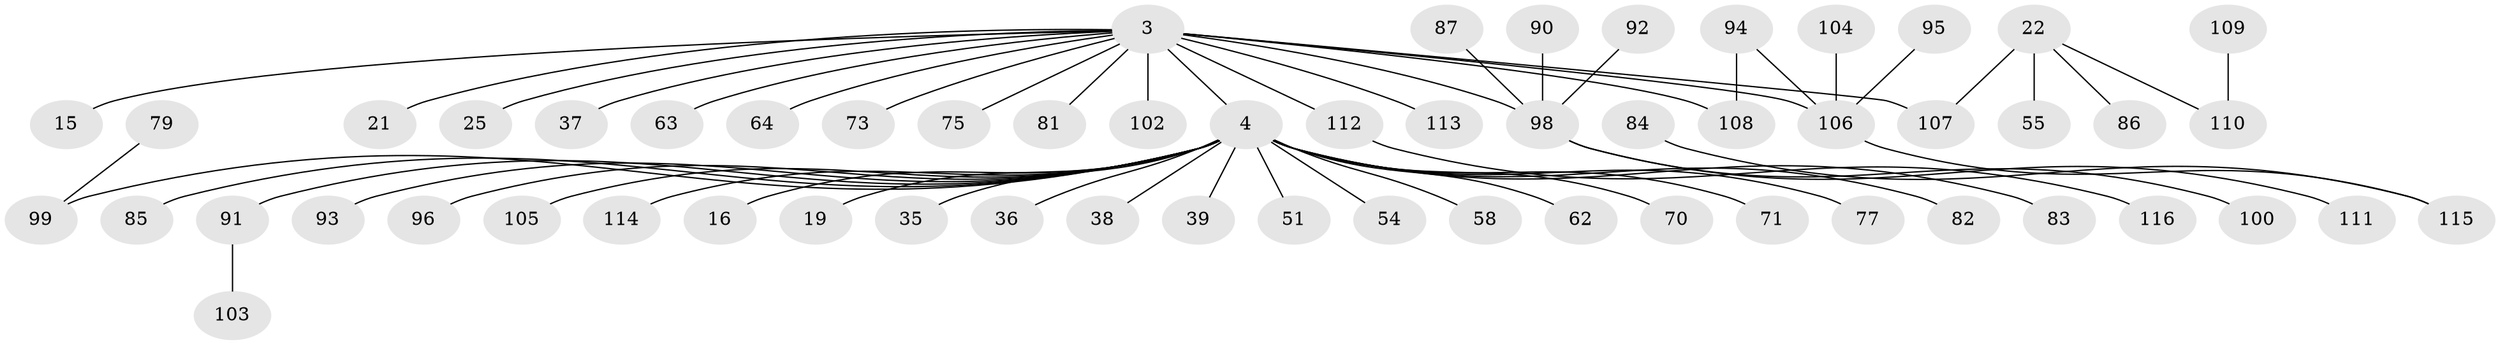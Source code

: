 // original degree distribution, {18: 0.017241379310344827, 8: 0.008620689655172414, 3: 0.09482758620689655, 2: 0.13793103448275862, 11: 0.017241379310344827, 6: 0.017241379310344827, 4: 0.02586206896551724, 1: 0.6724137931034483, 5: 0.008620689655172414}
// Generated by graph-tools (version 1.1) at 2025/48/03/09/25 04:48:37]
// undirected, 58 vertices, 58 edges
graph export_dot {
graph [start="1"]
  node [color=gray90,style=filled];
  3 [super="+1"];
  4 [super="+2"];
  15;
  16;
  19;
  21;
  22;
  25;
  35 [super="+17"];
  36;
  37;
  38;
  39;
  51 [super="+46"];
  54;
  55;
  58;
  62;
  63;
  64;
  70 [super="+8"];
  71;
  73;
  75;
  77;
  79;
  81 [super="+33+52+59"];
  82 [super="+67"];
  83;
  84;
  85;
  86;
  87;
  90;
  91 [super="+26"];
  92;
  93 [super="+56"];
  94;
  95;
  96;
  98 [super="+65+42+48+49+74"];
  99 [super="+76"];
  100;
  102 [super="+72"];
  103;
  104;
  105 [super="+69"];
  106 [super="+101"];
  107 [super="+10+97"];
  108 [super="+66"];
  109;
  110 [super="+30"];
  111;
  112 [super="+80"];
  113;
  114 [super="+7"];
  115 [super="+14+18+43"];
  116;
  3 -- 4 [weight=2];
  3 -- 113;
  3 -- 64;
  3 -- 73;
  3 -- 75;
  3 -- 15;
  3 -- 21;
  3 -- 25;
  3 -- 37;
  3 -- 106 [weight=2];
  3 -- 63;
  3 -- 107;
  3 -- 98;
  3 -- 108;
  3 -- 81;
  3 -- 102;
  3 -- 112;
  4 -- 38;
  4 -- 39;
  4 -- 54;
  4 -- 58;
  4 -- 62;
  4 -- 71;
  4 -- 77;
  4 -- 96;
  4 -- 36;
  4 -- 16;
  4 -- 19;
  4 -- 83;
  4 -- 85;
  4 -- 91;
  4 -- 99;
  4 -- 114;
  4 -- 70;
  4 -- 35;
  4 -- 51;
  4 -- 93;
  4 -- 82;
  4 -- 105;
  22 -- 55;
  22 -- 86;
  22 -- 107 [weight=2];
  22 -- 110;
  79 -- 99;
  84 -- 115;
  87 -- 98;
  90 -- 98;
  91 -- 103;
  92 -- 98;
  94 -- 108;
  94 -- 106;
  95 -- 106;
  98 -- 100;
  98 -- 111;
  104 -- 106;
  106 -- 115;
  109 -- 110;
  112 -- 116;
}
